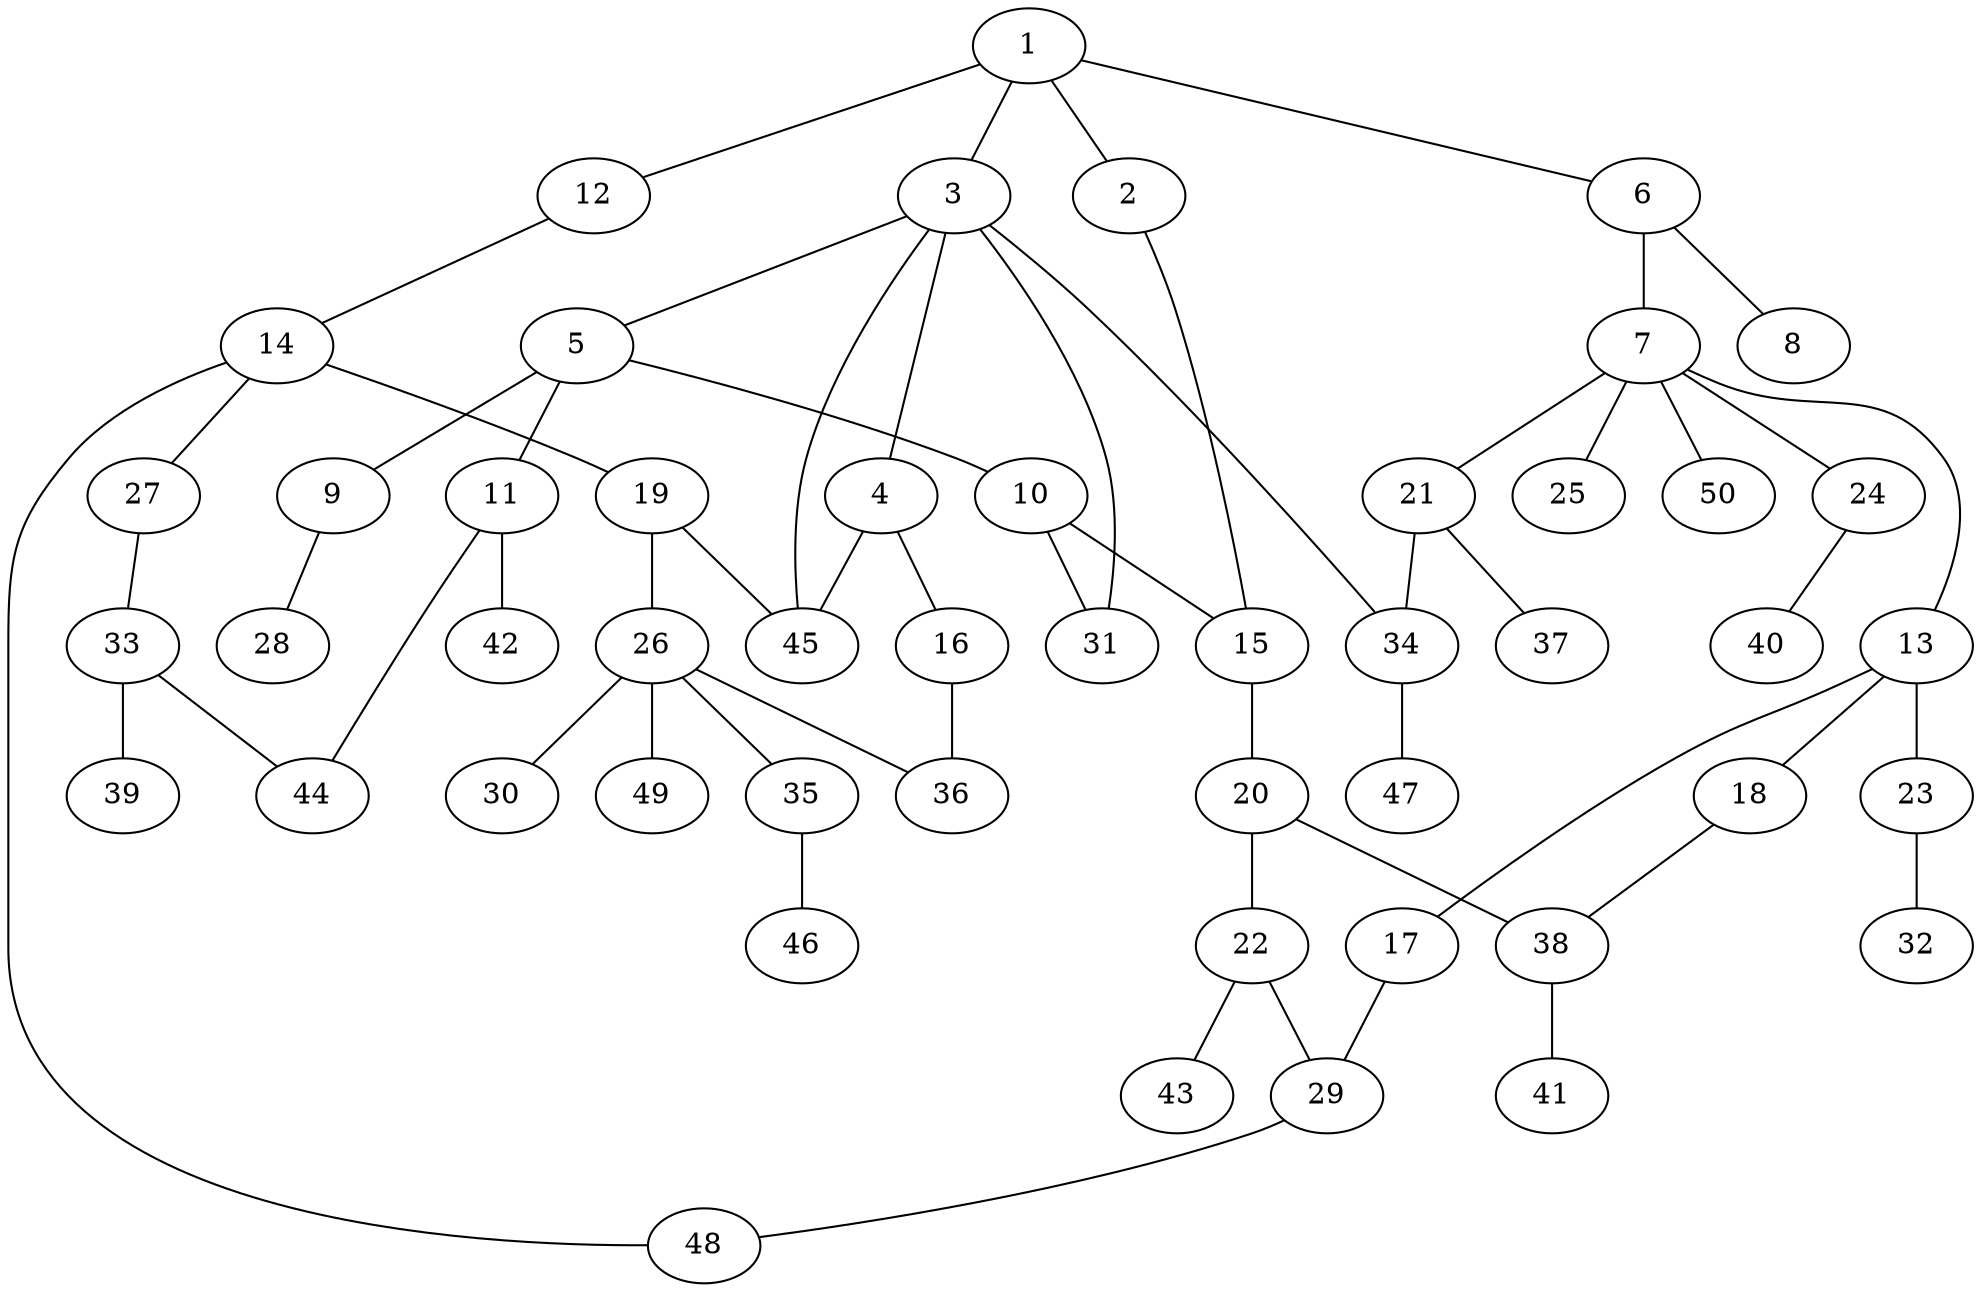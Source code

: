 graph graphname {1--2
1--3
1--6
1--12
2--15
3--4
3--5
3--31
3--34
3--45
4--16
4--45
5--9
5--10
5--11
6--7
6--8
7--13
7--21
7--24
7--25
7--50
9--28
10--15
10--31
11--42
11--44
12--14
13--17
13--18
13--23
14--19
14--27
14--48
15--20
16--36
17--29
18--38
19--26
19--45
20--22
20--38
21--34
21--37
22--29
22--43
23--32
24--40
26--30
26--35
26--36
26--49
27--33
29--48
33--39
33--44
34--47
35--46
38--41
}